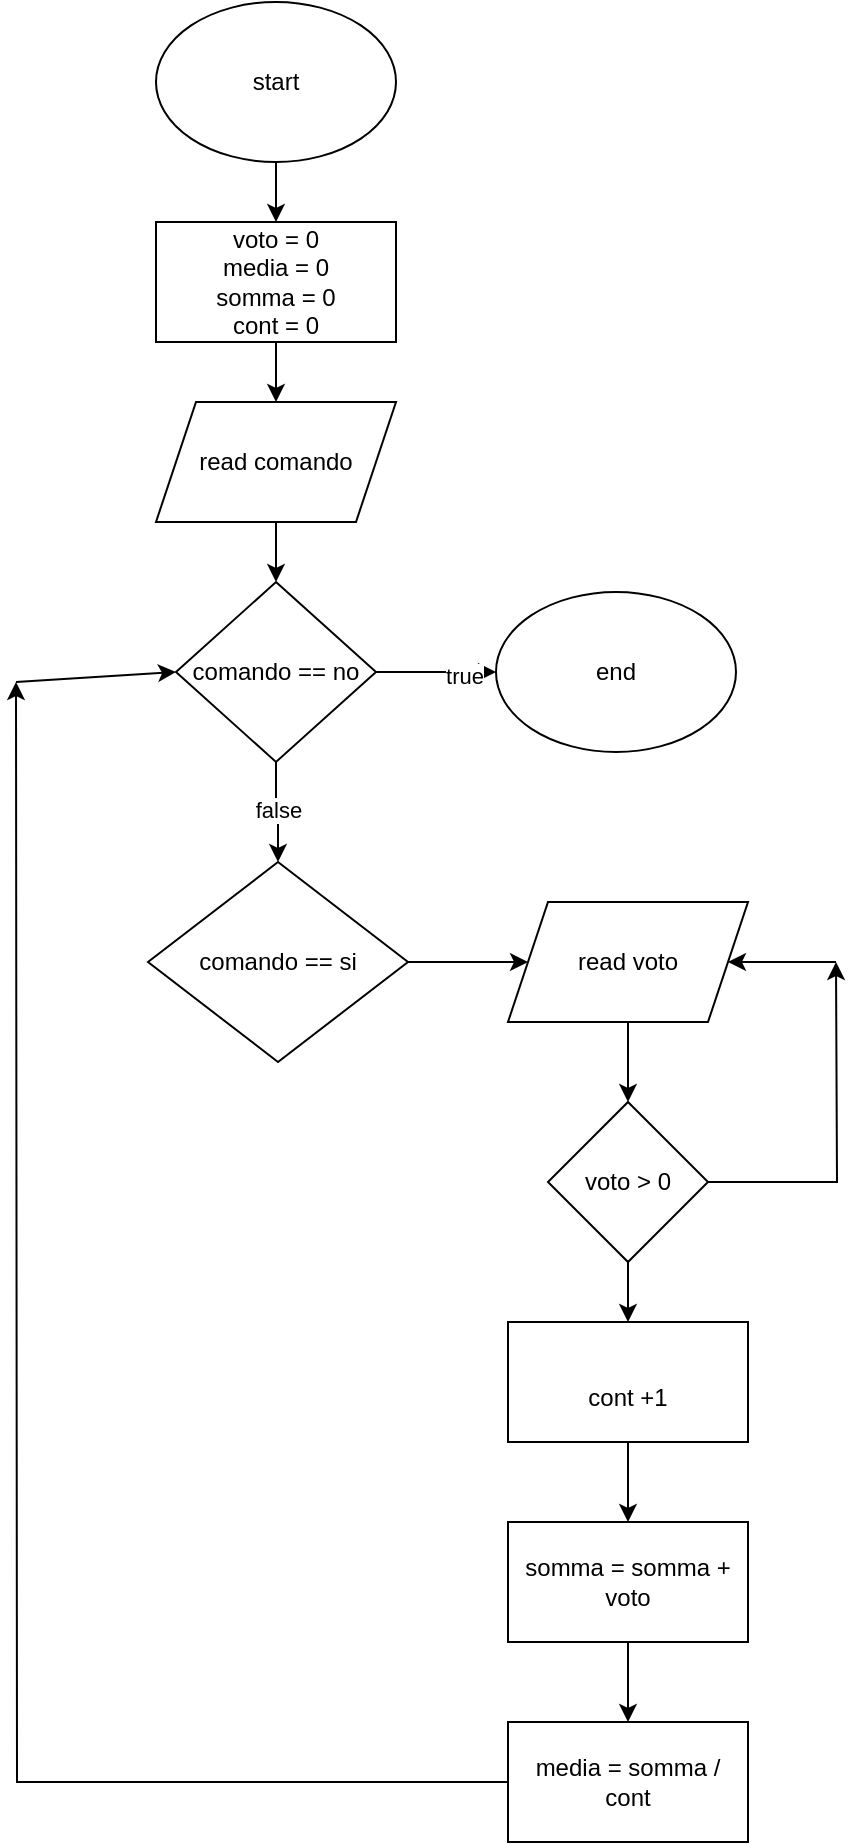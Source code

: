 <mxfile version="26.0.9">
  <diagram name="Page-1" id="M9KaH4QeYcp_xekrCkaK">
    <mxGraphModel dx="1605" dy="2035" grid="1" gridSize="10" guides="1" tooltips="1" connect="1" arrows="1" fold="1" page="1" pageScale="1" pageWidth="850" pageHeight="1100" math="0" shadow="0">
      <root>
        <mxCell id="0" />
        <mxCell id="1" parent="0" />
        <mxCell id="AYmwYRvrTs93Y5b12vgi-13" value="" style="edgeStyle=orthogonalEdgeStyle;rounded=0;orthogonalLoop=1;jettySize=auto;html=1;" edge="1" parent="1" source="AYmwYRvrTs93Y5b12vgi-1" target="AYmwYRvrTs93Y5b12vgi-9">
          <mxGeometry relative="1" as="geometry" />
        </mxCell>
        <mxCell id="AYmwYRvrTs93Y5b12vgi-1" value="start" style="ellipse;whiteSpace=wrap;html=1;" vertex="1" parent="1">
          <mxGeometry x="160" y="-70" width="120" height="80" as="geometry" />
        </mxCell>
        <mxCell id="AYmwYRvrTs93Y5b12vgi-14" value="" style="edgeStyle=orthogonalEdgeStyle;rounded=0;orthogonalLoop=1;jettySize=auto;html=1;" edge="1" parent="1" source="AYmwYRvrTs93Y5b12vgi-9" target="AYmwYRvrTs93Y5b12vgi-10">
          <mxGeometry relative="1" as="geometry" />
        </mxCell>
        <mxCell id="AYmwYRvrTs93Y5b12vgi-9" value="&lt;div&gt;voto = 0&lt;/div&gt;&lt;div&gt;media = 0&lt;/div&gt;&lt;div&gt;somma = 0&lt;/div&gt;&lt;div&gt;cont = 0&lt;br&gt;&lt;/div&gt;" style="rounded=0;whiteSpace=wrap;html=1;" vertex="1" parent="1">
          <mxGeometry x="160" y="40" width="120" height="60" as="geometry" />
        </mxCell>
        <mxCell id="AYmwYRvrTs93Y5b12vgi-28" value="" style="edgeStyle=orthogonalEdgeStyle;rounded=0;orthogonalLoop=1;jettySize=auto;html=1;" edge="1" parent="1" source="AYmwYRvrTs93Y5b12vgi-10" target="AYmwYRvrTs93Y5b12vgi-15">
          <mxGeometry relative="1" as="geometry" />
        </mxCell>
        <mxCell id="AYmwYRvrTs93Y5b12vgi-10" value="read comando" style="shape=parallelogram;perimeter=parallelogramPerimeter;whiteSpace=wrap;html=1;fixedSize=1;" vertex="1" parent="1">
          <mxGeometry x="160" y="130" width="120" height="60" as="geometry" />
        </mxCell>
        <mxCell id="AYmwYRvrTs93Y5b12vgi-29" value="" style="edgeStyle=orthogonalEdgeStyle;rounded=0;orthogonalLoop=1;jettySize=auto;html=1;" edge="1" parent="1" source="AYmwYRvrTs93Y5b12vgi-15" target="AYmwYRvrTs93Y5b12vgi-16">
          <mxGeometry relative="1" as="geometry" />
        </mxCell>
        <mxCell id="AYmwYRvrTs93Y5b12vgi-41" value="false" style="edgeLabel;html=1;align=center;verticalAlign=middle;resizable=0;points=[];" vertex="1" connectable="0" parent="AYmwYRvrTs93Y5b12vgi-29">
          <mxGeometry x="-0.087" y="1" relative="1" as="geometry">
            <mxPoint as="offset" />
          </mxGeometry>
        </mxCell>
        <mxCell id="AYmwYRvrTs93Y5b12vgi-31" value="" style="edgeStyle=orthogonalEdgeStyle;rounded=0;orthogonalLoop=1;jettySize=auto;html=1;" edge="1" parent="1" source="AYmwYRvrTs93Y5b12vgi-15" target="AYmwYRvrTs93Y5b12vgi-30">
          <mxGeometry relative="1" as="geometry" />
        </mxCell>
        <mxCell id="AYmwYRvrTs93Y5b12vgi-40" value="true" style="edgeLabel;html=1;align=center;verticalAlign=middle;resizable=0;points=[];" vertex="1" connectable="0" parent="AYmwYRvrTs93Y5b12vgi-31">
          <mxGeometry x="0.461" y="-2" relative="1" as="geometry">
            <mxPoint as="offset" />
          </mxGeometry>
        </mxCell>
        <mxCell id="AYmwYRvrTs93Y5b12vgi-15" value="comando == no" style="rhombus;whiteSpace=wrap;html=1;" vertex="1" parent="1">
          <mxGeometry x="170" y="220" width="100" height="90" as="geometry" />
        </mxCell>
        <mxCell id="AYmwYRvrTs93Y5b12vgi-19" value="" style="edgeStyle=orthogonalEdgeStyle;rounded=0;orthogonalLoop=1;jettySize=auto;html=1;" edge="1" parent="1" source="AYmwYRvrTs93Y5b12vgi-16" target="AYmwYRvrTs93Y5b12vgi-18">
          <mxGeometry relative="1" as="geometry" />
        </mxCell>
        <mxCell id="AYmwYRvrTs93Y5b12vgi-16" value="&lt;div&gt;comando == si&lt;/div&gt;" style="rhombus;whiteSpace=wrap;html=1;" vertex="1" parent="1">
          <mxGeometry x="156" y="360" width="130" height="100" as="geometry" />
        </mxCell>
        <mxCell id="AYmwYRvrTs93Y5b12vgi-32" value="" style="edgeStyle=orthogonalEdgeStyle;rounded=0;orthogonalLoop=1;jettySize=auto;html=1;" edge="1" parent="1" source="AYmwYRvrTs93Y5b12vgi-18" target="AYmwYRvrTs93Y5b12vgi-20">
          <mxGeometry relative="1" as="geometry" />
        </mxCell>
        <mxCell id="AYmwYRvrTs93Y5b12vgi-18" value="read voto" style="shape=parallelogram;perimeter=parallelogramPerimeter;whiteSpace=wrap;html=1;fixedSize=1;" vertex="1" parent="1">
          <mxGeometry x="336" y="380" width="120" height="60" as="geometry" />
        </mxCell>
        <mxCell id="AYmwYRvrTs93Y5b12vgi-33" value="" style="edgeStyle=orthogonalEdgeStyle;rounded=0;orthogonalLoop=1;jettySize=auto;html=1;" edge="1" parent="1" source="AYmwYRvrTs93Y5b12vgi-20" target="AYmwYRvrTs93Y5b12vgi-24">
          <mxGeometry relative="1" as="geometry" />
        </mxCell>
        <mxCell id="AYmwYRvrTs93Y5b12vgi-42" style="edgeStyle=orthogonalEdgeStyle;rounded=0;orthogonalLoop=1;jettySize=auto;html=1;" edge="1" parent="1" source="AYmwYRvrTs93Y5b12vgi-20">
          <mxGeometry relative="1" as="geometry">
            <mxPoint x="500" y="410" as="targetPoint" />
          </mxGeometry>
        </mxCell>
        <mxCell id="AYmwYRvrTs93Y5b12vgi-20" value="voto &amp;gt; 0" style="rhombus;whiteSpace=wrap;html=1;" vertex="1" parent="1">
          <mxGeometry x="356" y="480" width="80" height="80" as="geometry" />
        </mxCell>
        <mxCell id="AYmwYRvrTs93Y5b12vgi-37" value="" style="edgeStyle=orthogonalEdgeStyle;rounded=0;orthogonalLoop=1;jettySize=auto;html=1;" edge="1" parent="1" source="AYmwYRvrTs93Y5b12vgi-22" target="AYmwYRvrTs93Y5b12vgi-26">
          <mxGeometry relative="1" as="geometry" />
        </mxCell>
        <mxCell id="AYmwYRvrTs93Y5b12vgi-22" value="somma = somma + voto" style="whiteSpace=wrap;html=1;" vertex="1" parent="1">
          <mxGeometry x="336" y="690" width="120" height="60" as="geometry" />
        </mxCell>
        <mxCell id="AYmwYRvrTs93Y5b12vgi-36" value="" style="edgeStyle=orthogonalEdgeStyle;rounded=0;orthogonalLoop=1;jettySize=auto;html=1;" edge="1" parent="1" source="AYmwYRvrTs93Y5b12vgi-24" target="AYmwYRvrTs93Y5b12vgi-22">
          <mxGeometry relative="1" as="geometry" />
        </mxCell>
        <mxCell id="AYmwYRvrTs93Y5b12vgi-24" value="&lt;div&gt;&amp;nbsp;&lt;br&gt;&lt;/div&gt;&lt;div&gt;cont +1&lt;br&gt;&lt;/div&gt;" style="whiteSpace=wrap;html=1;" vertex="1" parent="1">
          <mxGeometry x="336" y="590" width="120" height="60" as="geometry" />
        </mxCell>
        <mxCell id="AYmwYRvrTs93Y5b12vgi-38" style="edgeStyle=orthogonalEdgeStyle;rounded=0;orthogonalLoop=1;jettySize=auto;html=1;" edge="1" parent="1" source="AYmwYRvrTs93Y5b12vgi-26">
          <mxGeometry relative="1" as="geometry">
            <mxPoint x="90" y="270" as="targetPoint" />
          </mxGeometry>
        </mxCell>
        <mxCell id="AYmwYRvrTs93Y5b12vgi-26" value="media = somma / cont" style="whiteSpace=wrap;html=1;" vertex="1" parent="1">
          <mxGeometry x="336" y="790" width="120" height="60" as="geometry" />
        </mxCell>
        <mxCell id="AYmwYRvrTs93Y5b12vgi-30" value="end" style="ellipse;whiteSpace=wrap;html=1;" vertex="1" parent="1">
          <mxGeometry x="330" y="225" width="120" height="80" as="geometry" />
        </mxCell>
        <mxCell id="AYmwYRvrTs93Y5b12vgi-39" value="" style="endArrow=classic;html=1;rounded=0;entryX=0;entryY=0.5;entryDx=0;entryDy=0;" edge="1" parent="1" target="AYmwYRvrTs93Y5b12vgi-15">
          <mxGeometry width="50" height="50" relative="1" as="geometry">
            <mxPoint x="90" y="270" as="sourcePoint" />
            <mxPoint x="140" y="220" as="targetPoint" />
          </mxGeometry>
        </mxCell>
        <mxCell id="AYmwYRvrTs93Y5b12vgi-43" value="" style="endArrow=classic;html=1;rounded=0;entryX=1;entryY=0.5;entryDx=0;entryDy=0;" edge="1" parent="1" target="AYmwYRvrTs93Y5b12vgi-18">
          <mxGeometry width="50" height="50" relative="1" as="geometry">
            <mxPoint x="500" y="410" as="sourcePoint" />
            <mxPoint x="550" y="360" as="targetPoint" />
          </mxGeometry>
        </mxCell>
      </root>
    </mxGraphModel>
  </diagram>
</mxfile>
